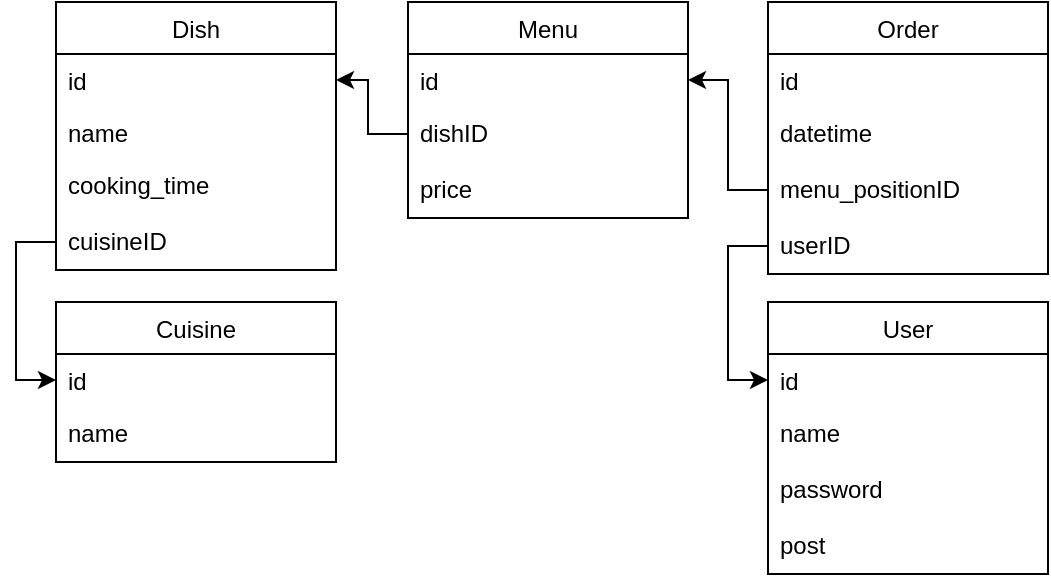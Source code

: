 <mxfile version="20.7.4" type="device"><diagram id="GKZXF6DUITayRG9TQAhk" name="Страница 1"><mxGraphModel dx="192" dy="113" grid="1" gridSize="10" guides="1" tooltips="1" connect="1" arrows="1" fold="1" page="1" pageScale="1" pageWidth="827" pageHeight="1169" math="0" shadow="0"><root><mxCell id="0"/><mxCell id="1" parent="0"/><mxCell id="XRcG1NYlPt3pbrvZeMTc-4" value="User" style="swimlane;fontStyle=0;childLayout=stackLayout;horizontal=1;startSize=26;fillColor=none;horizontalStack=0;resizeParent=1;resizeParentMax=0;resizeLast=0;collapsible=1;marginBottom=0;verticalAlign=middle;rounded=0;swimlaneLine=1;glass=0;shadow=0;" parent="1" vertex="1"><mxGeometry x="400" y="210" width="140" height="136" as="geometry"/></mxCell><mxCell id="XRcG1NYlPt3pbrvZeMTc-5" value="id" style="text;strokeColor=none;fillColor=none;align=left;verticalAlign=top;spacingLeft=4;spacingRight=4;overflow=hidden;rotatable=0;points=[[0,0.5],[1,0.5]];portConstraint=eastwest;swimlaneLine=1;" parent="XRcG1NYlPt3pbrvZeMTc-4" vertex="1"><mxGeometry y="26" width="140" height="26" as="geometry"/></mxCell><mxCell id="XRcG1NYlPt3pbrvZeMTc-7" value="name" style="text;strokeColor=none;fillColor=none;align=left;verticalAlign=top;spacingLeft=4;spacingRight=4;overflow=hidden;rotatable=0;points=[[0,0.5],[1,0.5]];portConstraint=eastwest;swimlaneLine=1;" parent="XRcG1NYlPt3pbrvZeMTc-4" vertex="1"><mxGeometry y="52" width="140" height="28" as="geometry"/></mxCell><mxCell id="XRcG1NYlPt3pbrvZeMTc-8" value="password" style="text;strokeColor=none;fillColor=none;align=left;verticalAlign=top;spacingLeft=4;spacingRight=4;overflow=hidden;rotatable=0;points=[[0,0.5],[1,0.5]];portConstraint=eastwest;swimlaneLine=1;" parent="XRcG1NYlPt3pbrvZeMTc-4" vertex="1"><mxGeometry y="80" width="140" height="28" as="geometry"/></mxCell><mxCell id="4_YkBdy_uq1KK4aqU0Qo-1" value="post" style="text;strokeColor=none;fillColor=none;align=left;verticalAlign=top;spacingLeft=4;spacingRight=4;overflow=hidden;rotatable=0;points=[[0,0.5],[1,0.5]];portConstraint=eastwest;swimlaneLine=1;" parent="XRcG1NYlPt3pbrvZeMTc-4" vertex="1"><mxGeometry y="108" width="140" height="28" as="geometry"/></mxCell><mxCell id="XRcG1NYlPt3pbrvZeMTc-9" value="Dish" style="swimlane;fontStyle=0;childLayout=stackLayout;horizontal=1;startSize=26;fillColor=none;horizontalStack=0;resizeParent=1;resizeParentMax=0;resizeLast=0;collapsible=1;marginBottom=0;verticalAlign=middle;rounded=0;swimlaneLine=1;" parent="1" vertex="1"><mxGeometry x="44" y="60" width="140" height="134" as="geometry"/></mxCell><mxCell id="XRcG1NYlPt3pbrvZeMTc-10" value="id" style="text;strokeColor=none;fillColor=none;align=left;verticalAlign=top;spacingLeft=4;spacingRight=4;overflow=hidden;rotatable=0;points=[[0,0.5],[1,0.5]];portConstraint=eastwest;swimlaneLine=1;" parent="XRcG1NYlPt3pbrvZeMTc-9" vertex="1"><mxGeometry y="26" width="140" height="26" as="geometry"/></mxCell><mxCell id="4_YkBdy_uq1KK4aqU0Qo-23" value="name" style="text;strokeColor=none;fillColor=none;align=left;verticalAlign=top;spacingLeft=4;spacingRight=4;overflow=hidden;rotatable=0;points=[[0,0.5],[1,0.5]];portConstraint=eastwest;swimlaneLine=1;" parent="XRcG1NYlPt3pbrvZeMTc-9" vertex="1"><mxGeometry y="52" width="140" height="26" as="geometry"/></mxCell><mxCell id="XRcG1NYlPt3pbrvZeMTc-13" value="cooking_time" style="text;strokeColor=none;fillColor=none;align=left;verticalAlign=top;spacingLeft=4;spacingRight=4;overflow=hidden;rotatable=0;points=[[0,0.5],[1,0.5]];portConstraint=eastwest;swimlaneLine=1;" parent="XRcG1NYlPt3pbrvZeMTc-9" vertex="1"><mxGeometry y="78" width="140" height="28" as="geometry"/></mxCell><mxCell id="XRcG1NYlPt3pbrvZeMTc-11" value="cuisineID" style="text;strokeColor=none;fillColor=none;align=left;verticalAlign=top;spacingLeft=4;spacingRight=4;overflow=hidden;rotatable=0;points=[[0,0.5],[1,0.5]];portConstraint=eastwest;swimlaneLine=1;" parent="XRcG1NYlPt3pbrvZeMTc-9" vertex="1"><mxGeometry y="106" width="140" height="28" as="geometry"/></mxCell><mxCell id="XRcG1NYlPt3pbrvZeMTc-14" value="Menu" style="swimlane;fontStyle=0;childLayout=stackLayout;horizontal=1;startSize=26;fillColor=none;horizontalStack=0;resizeParent=1;resizeParentMax=0;resizeLast=0;collapsible=1;marginBottom=0;verticalAlign=middle;rounded=0;swimlaneLine=1;" parent="1" vertex="1"><mxGeometry x="220" y="60" width="140" height="108" as="geometry"/></mxCell><mxCell id="XRcG1NYlPt3pbrvZeMTc-15" value="id" style="text;strokeColor=none;fillColor=none;align=left;verticalAlign=top;spacingLeft=4;spacingRight=4;overflow=hidden;rotatable=0;points=[[0,0.5],[1,0.5]];portConstraint=eastwest;swimlaneLine=1;" parent="XRcG1NYlPt3pbrvZeMTc-14" vertex="1"><mxGeometry y="26" width="140" height="26" as="geometry"/></mxCell><mxCell id="4_YkBdy_uq1KK4aqU0Qo-2" value="dishID" style="text;strokeColor=none;fillColor=none;align=left;verticalAlign=top;spacingLeft=4;spacingRight=4;overflow=hidden;rotatable=0;points=[[0,0.5],[1,0.5]];portConstraint=eastwest;swimlaneLine=1;" parent="XRcG1NYlPt3pbrvZeMTc-14" vertex="1"><mxGeometry y="52" width="140" height="28" as="geometry"/></mxCell><mxCell id="4_YkBdy_uq1KK4aqU0Qo-3" value="price" style="text;strokeColor=none;fillColor=none;align=left;verticalAlign=top;spacingLeft=4;spacingRight=4;overflow=hidden;rotatable=0;points=[[0,0.5],[1,0.5]];portConstraint=eastwest;swimlaneLine=1;" parent="XRcG1NYlPt3pbrvZeMTc-14" vertex="1"><mxGeometry y="80" width="140" height="28" as="geometry"/></mxCell><mxCell id="4_YkBdy_uq1KK4aqU0Qo-5" value="Cuisine" style="swimlane;fontStyle=0;childLayout=stackLayout;horizontal=1;startSize=26;fillColor=none;horizontalStack=0;resizeParent=1;resizeParentMax=0;resizeLast=0;collapsible=1;marginBottom=0;verticalAlign=middle;rounded=0;swimlaneLine=1;glass=0;shadow=0;" parent="1" vertex="1"><mxGeometry x="44" y="210" width="140" height="80" as="geometry"/></mxCell><mxCell id="4_YkBdy_uq1KK4aqU0Qo-6" value="id" style="text;strokeColor=none;fillColor=none;align=left;verticalAlign=top;spacingLeft=4;spacingRight=4;overflow=hidden;rotatable=0;points=[[0,0.5],[1,0.5]];portConstraint=eastwest;swimlaneLine=1;" parent="4_YkBdy_uq1KK4aqU0Qo-5" vertex="1"><mxGeometry y="26" width="140" height="26" as="geometry"/></mxCell><mxCell id="4_YkBdy_uq1KK4aqU0Qo-7" value="name" style="text;strokeColor=none;fillColor=none;align=left;verticalAlign=top;spacingLeft=4;spacingRight=4;overflow=hidden;rotatable=0;points=[[0,0.5],[1,0.5]];portConstraint=eastwest;swimlaneLine=1;" parent="4_YkBdy_uq1KK4aqU0Qo-5" vertex="1"><mxGeometry y="52" width="140" height="28" as="geometry"/></mxCell><mxCell id="BL4gDeDO8cuaenm2ZiJq-1" value="Order" style="swimlane;fontStyle=0;childLayout=stackLayout;horizontal=1;startSize=26;fillColor=none;horizontalStack=0;resizeParent=1;resizeParentMax=0;resizeLast=0;collapsible=1;marginBottom=0;verticalAlign=middle;rounded=0;swimlaneLine=1;" parent="1" vertex="1"><mxGeometry x="400" y="60" width="140" height="136" as="geometry"/></mxCell><mxCell id="BL4gDeDO8cuaenm2ZiJq-2" value="id" style="text;strokeColor=none;fillColor=none;align=left;verticalAlign=top;spacingLeft=4;spacingRight=4;overflow=hidden;rotatable=0;points=[[0,0.5],[1,0.5]];portConstraint=eastwest;swimlaneLine=1;" parent="BL4gDeDO8cuaenm2ZiJq-1" vertex="1"><mxGeometry y="26" width="140" height="26" as="geometry"/></mxCell><mxCell id="BL4gDeDO8cuaenm2ZiJq-3" value="datetime" style="text;strokeColor=none;fillColor=none;align=left;verticalAlign=top;spacingLeft=4;spacingRight=4;overflow=hidden;rotatable=0;points=[[0,0.5],[1,0.5]];portConstraint=eastwest;swimlaneLine=1;" parent="BL4gDeDO8cuaenm2ZiJq-1" vertex="1"><mxGeometry y="52" width="140" height="28" as="geometry"/></mxCell><mxCell id="BL4gDeDO8cuaenm2ZiJq-4" value="menu_positionID" style="text;strokeColor=none;fillColor=none;align=left;verticalAlign=top;spacingLeft=4;spacingRight=4;overflow=hidden;rotatable=0;points=[[0,0.5],[1,0.5]];portConstraint=eastwest;swimlaneLine=1;" parent="BL4gDeDO8cuaenm2ZiJq-1" vertex="1"><mxGeometry y="80" width="140" height="28" as="geometry"/></mxCell><mxCell id="BL4gDeDO8cuaenm2ZiJq-5" value="userID" style="text;strokeColor=none;fillColor=none;align=left;verticalAlign=top;spacingLeft=4;spacingRight=4;overflow=hidden;rotatable=0;points=[[0,0.5],[1,0.5]];portConstraint=eastwest;swimlaneLine=1;" parent="BL4gDeDO8cuaenm2ZiJq-1" vertex="1"><mxGeometry y="108" width="140" height="28" as="geometry"/></mxCell><mxCell id="BL4gDeDO8cuaenm2ZiJq-7" style="edgeStyle=orthogonalEdgeStyle;rounded=0;orthogonalLoop=1;jettySize=auto;html=1;entryX=1;entryY=0.5;entryDx=0;entryDy=0;" parent="1" source="BL4gDeDO8cuaenm2ZiJq-4" target="XRcG1NYlPt3pbrvZeMTc-15" edge="1"><mxGeometry relative="1" as="geometry"/></mxCell><mxCell id="BL4gDeDO8cuaenm2ZiJq-8" style="edgeStyle=orthogonalEdgeStyle;rounded=0;orthogonalLoop=1;jettySize=auto;html=1;entryX=0;entryY=0.5;entryDx=0;entryDy=0;" parent="1" source="XRcG1NYlPt3pbrvZeMTc-11" target="4_YkBdy_uq1KK4aqU0Qo-6" edge="1"><mxGeometry relative="1" as="geometry"/></mxCell><mxCell id="BL4gDeDO8cuaenm2ZiJq-9" style="edgeStyle=orthogonalEdgeStyle;rounded=0;orthogonalLoop=1;jettySize=auto;html=1;entryX=0;entryY=0.5;entryDx=0;entryDy=0;" parent="1" source="BL4gDeDO8cuaenm2ZiJq-5" target="XRcG1NYlPt3pbrvZeMTc-5" edge="1"><mxGeometry relative="1" as="geometry"/></mxCell><mxCell id="BL4gDeDO8cuaenm2ZiJq-10" style="edgeStyle=orthogonalEdgeStyle;rounded=0;orthogonalLoop=1;jettySize=auto;html=1;entryX=1;entryY=0.5;entryDx=0;entryDy=0;" parent="1" source="4_YkBdy_uq1KK4aqU0Qo-2" target="XRcG1NYlPt3pbrvZeMTc-10" edge="1"><mxGeometry relative="1" as="geometry"/></mxCell></root></mxGraphModel></diagram></mxfile>